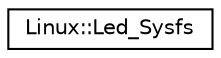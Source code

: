 digraph "Graphical Class Hierarchy"
{
 // INTERACTIVE_SVG=YES
  edge [fontname="Helvetica",fontsize="10",labelfontname="Helvetica",labelfontsize="10"];
  node [fontname="Helvetica",fontsize="10",shape=record];
  rankdir="LR";
  Node1 [label="Linux::Led_Sysfs",height=0.2,width=0.4,color="black", fillcolor="white", style="filled",URL="$classLinux_1_1Led__Sysfs.html"];
}
